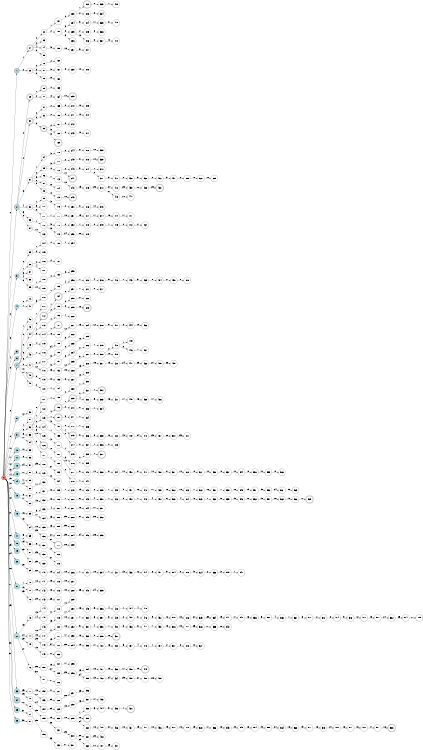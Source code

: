 digraph APTA {
__start0 [label="" shape="none"];

rankdir=LR;
size="8,5";

s0 [style="filled", color="black", fillcolor="#ff817b" shape="circle", label="0"];
s1 [style="rounded,filled", color="black", fillcolor="powderblue" shape="doublecircle", label="1"];
s2 [style="rounded,filled", color="black", fillcolor="powderblue" shape="doublecircle", label="2"];
s3 [style="filled", color="black", fillcolor="powderblue" shape="circle", label="3"];
s4 [style="filled", color="black", fillcolor="powderblue" shape="circle", label="4"];
s5 [style="filled", color="black", fillcolor="powderblue" shape="circle", label="5"];
s6 [style="filled", color="black", fillcolor="powderblue" shape="circle", label="6"];
s7 [style="rounded,filled", color="black", fillcolor="powderblue" shape="doublecircle", label="7"];
s8 [style="filled", color="black", fillcolor="powderblue" shape="circle", label="8"];
s9 [style="rounded,filled", color="black", fillcolor="powderblue" shape="doublecircle", label="9"];
s10 [style="filled", color="black", fillcolor="powderblue" shape="circle", label="10"];
s11 [style="filled", color="black", fillcolor="powderblue" shape="circle", label="11"];
s12 [style="rounded,filled", color="black", fillcolor="powderblue" shape="doublecircle", label="12"];
s13 [style="filled", color="black", fillcolor="powderblue" shape="circle", label="13"];
s14 [style="filled", color="black", fillcolor="powderblue" shape="circle", label="14"];
s15 [style="filled", color="black", fillcolor="powderblue" shape="circle", label="15"];
s16 [style="filled", color="black", fillcolor="powderblue" shape="circle", label="16"];
s17 [style="filled", color="black", fillcolor="powderblue" shape="circle", label="17"];
s18 [style="filled", color="black", fillcolor="powderblue" shape="circle", label="18"];
s19 [style="filled", color="black", fillcolor="powderblue" shape="circle", label="19"];
s20 [style="filled", color="black", fillcolor="powderblue" shape="circle", label="20"];
s21 [style="filled", color="black", fillcolor="powderblue" shape="circle", label="21"];
s22 [style="filled", color="black", fillcolor="powderblue" shape="circle", label="22"];
s23 [style="filled", color="black", fillcolor="powderblue" shape="circle", label="23"];
s24 [style="rounded,filled", color="black", fillcolor="powderblue" shape="doublecircle", label="24"];
s25 [style="filled", color="black", fillcolor="powderblue" shape="circle", label="25"];
s26 [style="filled", color="black", fillcolor="powderblue" shape="circle", label="26"];
s27 [style="rounded,filled", color="black", fillcolor="white" shape="doublecircle", label="27"];
s28 [style="filled", color="black", fillcolor="white" shape="circle", label="28"];
s29 [style="rounded,filled", color="black", fillcolor="white" shape="doublecircle", label="29"];
s30 [style="rounded,filled", color="black", fillcolor="white" shape="doublecircle", label="30"];
s31 [style="filled", color="black", fillcolor="white" shape="circle", label="31"];
s32 [style="filled", color="black", fillcolor="white" shape="circle", label="32"];
s33 [style="filled", color="black", fillcolor="white" shape="circle", label="33"];
s34 [style="filled", color="black", fillcolor="white" shape="circle", label="34"];
s35 [style="filled", color="black", fillcolor="white" shape="circle", label="35"];
s36 [style="filled", color="black", fillcolor="white" shape="circle", label="36"];
s37 [style="filled", color="black", fillcolor="white" shape="circle", label="37"];
s38 [style="filled", color="black", fillcolor="white" shape="circle", label="38"];
s39 [style="filled", color="black", fillcolor="white" shape="circle", label="39"];
s40 [style="filled", color="black", fillcolor="white" shape="circle", label="40"];
s41 [style="filled", color="black", fillcolor="white" shape="circle", label="41"];
s42 [style="filled", color="black", fillcolor="white" shape="circle", label="42"];
s43 [style="filled", color="black", fillcolor="white" shape="circle", label="43"];
s44 [style="filled", color="black", fillcolor="white" shape="circle", label="44"];
s45 [style="filled", color="black", fillcolor="white" shape="circle", label="45"];
s46 [style="filled", color="black", fillcolor="white" shape="circle", label="46"];
s47 [style="filled", color="black", fillcolor="white" shape="circle", label="47"];
s48 [style="rounded,filled", color="black", fillcolor="white" shape="doublecircle", label="48"];
s49 [style="filled", color="black", fillcolor="white" shape="circle", label="49"];
s50 [style="filled", color="black", fillcolor="white" shape="circle", label="50"];
s51 [style="filled", color="black", fillcolor="white" shape="circle", label="51"];
s52 [style="filled", color="black", fillcolor="white" shape="circle", label="52"];
s53 [style="filled", color="black", fillcolor="white" shape="circle", label="53"];
s54 [style="filled", color="black", fillcolor="white" shape="circle", label="54"];
s55 [style="filled", color="black", fillcolor="white" shape="circle", label="55"];
s56 [style="filled", color="black", fillcolor="white" shape="circle", label="56"];
s57 [style="filled", color="black", fillcolor="white" shape="circle", label="57"];
s58 [style="filled", color="black", fillcolor="white" shape="circle", label="58"];
s59 [style="filled", color="black", fillcolor="white" shape="circle", label="59"];
s60 [style="filled", color="black", fillcolor="white" shape="circle", label="60"];
s61 [style="filled", color="black", fillcolor="white" shape="circle", label="61"];
s62 [style="filled", color="black", fillcolor="white" shape="circle", label="62"];
s63 [style="filled", color="black", fillcolor="white" shape="circle", label="63"];
s64 [style="filled", color="black", fillcolor="white" shape="circle", label="64"];
s65 [style="filled", color="black", fillcolor="white" shape="circle", label="65"];
s66 [style="filled", color="black", fillcolor="white" shape="circle", label="66"];
s67 [style="filled", color="black", fillcolor="white" shape="circle", label="67"];
s68 [style="filled", color="black", fillcolor="white" shape="circle", label="68"];
s69 [style="filled", color="black", fillcolor="white" shape="circle", label="69"];
s70 [style="filled", color="black", fillcolor="white" shape="circle", label="70"];
s71 [style="filled", color="black", fillcolor="white" shape="circle", label="71"];
s72 [style="filled", color="black", fillcolor="white" shape="circle", label="72"];
s73 [style="filled", color="black", fillcolor="white" shape="circle", label="73"];
s74 [style="filled", color="black", fillcolor="white" shape="circle", label="74"];
s75 [style="filled", color="black", fillcolor="white" shape="circle", label="75"];
s76 [style="filled", color="black", fillcolor="white" shape="circle", label="76"];
s77 [style="filled", color="black", fillcolor="white" shape="circle", label="77"];
s78 [style="filled", color="black", fillcolor="white" shape="circle", label="78"];
s79 [style="filled", color="black", fillcolor="white" shape="circle", label="79"];
s80 [style="filled", color="black", fillcolor="white" shape="circle", label="80"];
s81 [style="filled", color="black", fillcolor="white" shape="circle", label="81"];
s82 [style="filled", color="black", fillcolor="white" shape="circle", label="82"];
s83 [style="filled", color="black", fillcolor="white" shape="circle", label="83"];
s84 [style="filled", color="black", fillcolor="white" shape="circle", label="84"];
s85 [style="filled", color="black", fillcolor="white" shape="circle", label="85"];
s86 [style="filled", color="black", fillcolor="white" shape="circle", label="86"];
s87 [style="filled", color="black", fillcolor="white" shape="circle", label="87"];
s88 [style="filled", color="black", fillcolor="white" shape="circle", label="88"];
s89 [style="rounded,filled", color="black", fillcolor="white" shape="doublecircle", label="89"];
s90 [style="filled", color="black", fillcolor="white" shape="circle", label="90"];
s91 [style="filled", color="black", fillcolor="white" shape="circle", label="91"];
s92 [style="filled", color="black", fillcolor="white" shape="circle", label="92"];
s93 [style="rounded,filled", color="black", fillcolor="white" shape="doublecircle", label="93"];
s94 [style="filled", color="black", fillcolor="white" shape="circle", label="94"];
s95 [style="filled", color="black", fillcolor="white" shape="circle", label="95"];
s96 [style="filled", color="black", fillcolor="white" shape="circle", label="96"];
s97 [style="filled", color="black", fillcolor="white" shape="circle", label="97"];
s98 [style="filled", color="black", fillcolor="white" shape="circle", label="98"];
s99 [style="filled", color="black", fillcolor="white" shape="circle", label="99"];
s100 [style="filled", color="black", fillcolor="white" shape="circle", label="100"];
s101 [style="filled", color="black", fillcolor="white" shape="circle", label="101"];
s102 [style="filled", color="black", fillcolor="white" shape="circle", label="102"];
s103 [style="filled", color="black", fillcolor="white" shape="circle", label="103"];
s104 [style="filled", color="black", fillcolor="white" shape="circle", label="104"];
s105 [style="filled", color="black", fillcolor="white" shape="circle", label="105"];
s106 [style="filled", color="black", fillcolor="white" shape="circle", label="106"];
s107 [style="filled", color="black", fillcolor="white" shape="circle", label="107"];
s108 [style="filled", color="black", fillcolor="white" shape="circle", label="108"];
s109 [style="filled", color="black", fillcolor="white" shape="circle", label="109"];
s110 [style="filled", color="black", fillcolor="white" shape="circle", label="110"];
s111 [style="filled", color="black", fillcolor="white" shape="circle", label="111"];
s112 [style="rounded,filled", color="black", fillcolor="white" shape="doublecircle", label="112"];
s113 [style="filled", color="black", fillcolor="white" shape="circle", label="113"];
s114 [style="filled", color="black", fillcolor="white" shape="circle", label="114"];
s115 [style="filled", color="black", fillcolor="white" shape="circle", label="115"];
s116 [style="filled", color="black", fillcolor="white" shape="circle", label="116"];
s117 [style="filled", color="black", fillcolor="white" shape="circle", label="117"];
s118 [style="filled", color="black", fillcolor="white" shape="circle", label="118"];
s119 [style="filled", color="black", fillcolor="white" shape="circle", label="119"];
s120 [style="filled", color="black", fillcolor="white" shape="circle", label="120"];
s121 [style="filled", color="black", fillcolor="white" shape="circle", label="121"];
s122 [style="filled", color="black", fillcolor="white" shape="circle", label="122"];
s123 [style="filled", color="black", fillcolor="white" shape="circle", label="123"];
s124 [style="filled", color="black", fillcolor="white" shape="circle", label="124"];
s125 [style="filled", color="black", fillcolor="white" shape="circle", label="125"];
s126 [style="rounded,filled", color="black", fillcolor="white" shape="doublecircle", label="126"];
s127 [style="filled", color="black", fillcolor="white" shape="circle", label="127"];
s128 [style="filled", color="black", fillcolor="white" shape="circle", label="128"];
s129 [style="filled", color="black", fillcolor="white" shape="circle", label="129"];
s130 [style="filled", color="black", fillcolor="white" shape="circle", label="130"];
s131 [style="filled", color="black", fillcolor="white" shape="circle", label="131"];
s132 [style="filled", color="black", fillcolor="white" shape="circle", label="132"];
s133 [style="filled", color="black", fillcolor="white" shape="circle", label="133"];
s134 [style="filled", color="black", fillcolor="white" shape="circle", label="134"];
s135 [style="filled", color="black", fillcolor="white" shape="circle", label="135"];
s136 [style="filled", color="black", fillcolor="white" shape="circle", label="136"];
s137 [style="filled", color="black", fillcolor="white" shape="circle", label="137"];
s138 [style="filled", color="black", fillcolor="white" shape="circle", label="138"];
s139 [style="filled", color="black", fillcolor="white" shape="circle", label="139"];
s140 [style="filled", color="black", fillcolor="white" shape="circle", label="140"];
s141 [style="filled", color="black", fillcolor="white" shape="circle", label="141"];
s142 [style="filled", color="black", fillcolor="white" shape="circle", label="142"];
s143 [style="filled", color="black", fillcolor="white" shape="circle", label="143"];
s144 [style="filled", color="black", fillcolor="white" shape="circle", label="144"];
s145 [style="filled", color="black", fillcolor="white" shape="circle", label="145"];
s146 [style="filled", color="black", fillcolor="white" shape="circle", label="146"];
s147 [style="filled", color="black", fillcolor="white" shape="circle", label="147"];
s148 [style="filled", color="black", fillcolor="white" shape="circle", label="148"];
s149 [style="filled", color="black", fillcolor="white" shape="circle", label="149"];
s150 [style="filled", color="black", fillcolor="white" shape="circle", label="150"];
s151 [style="filled", color="black", fillcolor="white" shape="circle", label="151"];
s152 [style="filled", color="black", fillcolor="white" shape="circle", label="152"];
s153 [style="filled", color="black", fillcolor="white" shape="circle", label="153"];
s154 [style="filled", color="black", fillcolor="white" shape="circle", label="154"];
s155 [style="filled", color="black", fillcolor="white" shape="circle", label="155"];
s156 [style="filled", color="black", fillcolor="white" shape="circle", label="156"];
s157 [style="filled", color="black", fillcolor="white" shape="circle", label="157"];
s158 [style="filled", color="black", fillcolor="white" shape="circle", label="158"];
s159 [style="filled", color="black", fillcolor="white" shape="circle", label="159"];
s160 [style="filled", color="black", fillcolor="white" shape="circle", label="160"];
s161 [style="filled", color="black", fillcolor="white" shape="circle", label="161"];
s162 [style="filled", color="black", fillcolor="white" shape="circle", label="162"];
s163 [style="filled", color="black", fillcolor="white" shape="circle", label="163"];
s164 [style="filled", color="black", fillcolor="white" shape="circle", label="164"];
s165 [style="filled", color="black", fillcolor="white" shape="circle", label="165"];
s166 [style="filled", color="black", fillcolor="white" shape="circle", label="166"];
s167 [style="filled", color="black", fillcolor="white" shape="circle", label="167"];
s168 [style="filled", color="black", fillcolor="white" shape="circle", label="168"];
s169 [style="rounded,filled", color="black", fillcolor="white" shape="doublecircle", label="169"];
s170 [style="filled", color="black", fillcolor="white" shape="circle", label="170"];
s171 [style="filled", color="black", fillcolor="white" shape="circle", label="171"];
s172 [style="filled", color="black", fillcolor="white" shape="circle", label="172"];
s173 [style="filled", color="black", fillcolor="white" shape="circle", label="173"];
s174 [style="filled", color="black", fillcolor="white" shape="circle", label="174"];
s175 [style="filled", color="black", fillcolor="white" shape="circle", label="175"];
s176 [style="filled", color="black", fillcolor="white" shape="circle", label="176"];
s177 [style="filled", color="black", fillcolor="white" shape="circle", label="177"];
s178 [style="filled", color="black", fillcolor="white" shape="circle", label="178"];
s179 [style="filled", color="black", fillcolor="white" shape="circle", label="179"];
s180 [style="filled", color="black", fillcolor="white" shape="circle", label="180"];
s181 [style="filled", color="black", fillcolor="white" shape="circle", label="181"];
s182 [style="filled", color="black", fillcolor="white" shape="circle", label="182"];
s183 [style="filled", color="black", fillcolor="white" shape="circle", label="183"];
s184 [style="rounded,filled", color="black", fillcolor="white" shape="doublecircle", label="184"];
s185 [style="filled", color="black", fillcolor="white" shape="circle", label="185"];
s186 [style="filled", color="black", fillcolor="white" shape="circle", label="186"];
s187 [style="rounded,filled", color="black", fillcolor="white" shape="doublecircle", label="187"];
s188 [style="filled", color="black", fillcolor="white" shape="circle", label="188"];
s189 [style="filled", color="black", fillcolor="white" shape="circle", label="189"];
s190 [style="filled", color="black", fillcolor="white" shape="circle", label="190"];
s191 [style="filled", color="black", fillcolor="white" shape="circle", label="191"];
s192 [style="filled", color="black", fillcolor="white" shape="circle", label="192"];
s193 [style="filled", color="black", fillcolor="white" shape="circle", label="193"];
s194 [style="filled", color="black", fillcolor="white" shape="circle", label="194"];
s195 [style="filled", color="black", fillcolor="white" shape="circle", label="195"];
s196 [style="rounded,filled", color="black", fillcolor="white" shape="doublecircle", label="196"];
s197 [style="rounded,filled", color="black", fillcolor="white" shape="doublecircle", label="197"];
s198 [style="filled", color="black", fillcolor="white" shape="circle", label="198"];
s199 [style="filled", color="black", fillcolor="white" shape="circle", label="199"];
s200 [style="filled", color="black", fillcolor="white" shape="circle", label="200"];
s201 [style="filled", color="black", fillcolor="white" shape="circle", label="201"];
s202 [style="filled", color="black", fillcolor="white" shape="circle", label="202"];
s203 [style="filled", color="black", fillcolor="white" shape="circle", label="203"];
s204 [style="filled", color="black", fillcolor="white" shape="circle", label="204"];
s205 [style="filled", color="black", fillcolor="white" shape="circle", label="205"];
s206 [style="filled", color="black", fillcolor="white" shape="circle", label="206"];
s207 [style="filled", color="black", fillcolor="white" shape="circle", label="207"];
s208 [style="filled", color="black", fillcolor="white" shape="circle", label="208"];
s209 [style="filled", color="black", fillcolor="white" shape="circle", label="209"];
s210 [style="filled", color="black", fillcolor="white" shape="circle", label="210"];
s211 [style="rounded,filled", color="black", fillcolor="white" shape="doublecircle", label="211"];
s212 [style="filled", color="black", fillcolor="white" shape="circle", label="212"];
s213 [style="filled", color="black", fillcolor="white" shape="circle", label="213"];
s214 [style="filled", color="black", fillcolor="white" shape="circle", label="214"];
s215 [style="filled", color="black", fillcolor="white" shape="circle", label="215"];
s216 [style="filled", color="black", fillcolor="white" shape="circle", label="216"];
s217 [style="filled", color="black", fillcolor="white" shape="circle", label="217"];
s218 [style="filled", color="black", fillcolor="white" shape="circle", label="218"];
s219 [style="filled", color="black", fillcolor="white" shape="circle", label="219"];
s220 [style="filled", color="black", fillcolor="white" shape="circle", label="220"];
s221 [style="filled", color="black", fillcolor="white" shape="circle", label="221"];
s222 [style="filled", color="black", fillcolor="white" shape="circle", label="222"];
s223 [style="rounded,filled", color="black", fillcolor="white" shape="doublecircle", label="223"];
s224 [style="filled", color="black", fillcolor="white" shape="circle", label="224"];
s225 [style="filled", color="black", fillcolor="white" shape="circle", label="225"];
s226 [style="filled", color="black", fillcolor="white" shape="circle", label="226"];
s227 [style="filled", color="black", fillcolor="white" shape="circle", label="227"];
s228 [style="filled", color="black", fillcolor="white" shape="circle", label="228"];
s229 [style="filled", color="black", fillcolor="white" shape="circle", label="229"];
s230 [style="filled", color="black", fillcolor="white" shape="circle", label="230"];
s231 [style="filled", color="black", fillcolor="white" shape="circle", label="231"];
s232 [style="filled", color="black", fillcolor="white" shape="circle", label="232"];
s233 [style="filled", color="black", fillcolor="white" shape="circle", label="233"];
s234 [style="filled", color="black", fillcolor="white" shape="circle", label="234"];
s235 [style="filled", color="black", fillcolor="white" shape="circle", label="235"];
s236 [style="filled", color="black", fillcolor="white" shape="circle", label="236"];
s237 [style="filled", color="black", fillcolor="white" shape="circle", label="237"];
s238 [style="filled", color="black", fillcolor="white" shape="circle", label="238"];
s239 [style="rounded,filled", color="black", fillcolor="white" shape="doublecircle", label="239"];
s240 [style="filled", color="black", fillcolor="white" shape="circle", label="240"];
s241 [style="filled", color="black", fillcolor="white" shape="circle", label="241"];
s242 [style="filled", color="black", fillcolor="white" shape="circle", label="242"];
s243 [style="filled", color="black", fillcolor="white" shape="circle", label="243"];
s244 [style="filled", color="black", fillcolor="white" shape="circle", label="244"];
s245 [style="filled", color="black", fillcolor="white" shape="circle", label="245"];
s246 [style="filled", color="black", fillcolor="white" shape="circle", label="246"];
s247 [style="rounded,filled", color="black", fillcolor="white" shape="doublecircle", label="247"];
s248 [style="filled", color="black", fillcolor="white" shape="circle", label="248"];
s249 [style="rounded,filled", color="black", fillcolor="white" shape="doublecircle", label="249"];
s250 [style="filled", color="black", fillcolor="white" shape="circle", label="250"];
s251 [style="filled", color="black", fillcolor="white" shape="circle", label="251"];
s252 [style="filled", color="black", fillcolor="white" shape="circle", label="252"];
s253 [style="filled", color="black", fillcolor="white" shape="circle", label="253"];
s254 [style="filled", color="black", fillcolor="white" shape="circle", label="254"];
s255 [style="filled", color="black", fillcolor="white" shape="circle", label="255"];
s256 [style="filled", color="black", fillcolor="white" shape="circle", label="256"];
s257 [style="filled", color="black", fillcolor="white" shape="circle", label="257"];
s258 [style="filled", color="black", fillcolor="white" shape="circle", label="258"];
s259 [style="filled", color="black", fillcolor="white" shape="circle", label="259"];
s260 [style="filled", color="black", fillcolor="white" shape="circle", label="260"];
s261 [style="filled", color="black", fillcolor="white" shape="circle", label="261"];
s262 [style="filled", color="black", fillcolor="white" shape="circle", label="262"];
s263 [style="filled", color="black", fillcolor="white" shape="circle", label="263"];
s264 [style="filled", color="black", fillcolor="white" shape="circle", label="264"];
s265 [style="filled", color="black", fillcolor="white" shape="circle", label="265"];
s266 [style="filled", color="black", fillcolor="white" shape="circle", label="266"];
s267 [style="filled", color="black", fillcolor="white" shape="circle", label="267"];
s268 [style="filled", color="black", fillcolor="white" shape="circle", label="268"];
s269 [style="rounded,filled", color="black", fillcolor="white" shape="doublecircle", label="269"];
s270 [style="filled", color="black", fillcolor="white" shape="circle", label="270"];
s271 [style="filled", color="black", fillcolor="white" shape="circle", label="271"];
s272 [style="filled", color="black", fillcolor="white" shape="circle", label="272"];
s273 [style="rounded,filled", color="black", fillcolor="white" shape="doublecircle", label="273"];
s274 [style="filled", color="black", fillcolor="white" shape="circle", label="274"];
s275 [style="filled", color="black", fillcolor="white" shape="circle", label="275"];
s276 [style="filled", color="black", fillcolor="white" shape="circle", label="276"];
s277 [style="filled", color="black", fillcolor="white" shape="circle", label="277"];
s278 [style="filled", color="black", fillcolor="white" shape="circle", label="278"];
s279 [style="filled", color="black", fillcolor="white" shape="circle", label="279"];
s280 [style="filled", color="black", fillcolor="white" shape="circle", label="280"];
s281 [style="filled", color="black", fillcolor="white" shape="circle", label="281"];
s282 [style="filled", color="black", fillcolor="white" shape="circle", label="282"];
s283 [style="filled", color="black", fillcolor="white" shape="circle", label="283"];
s284 [style="filled", color="black", fillcolor="white" shape="circle", label="284"];
s285 [style="filled", color="black", fillcolor="white" shape="circle", label="285"];
s286 [style="filled", color="black", fillcolor="white" shape="circle", label="286"];
s287 [style="filled", color="black", fillcolor="white" shape="circle", label="287"];
s288 [style="filled", color="black", fillcolor="white" shape="circle", label="288"];
s289 [style="filled", color="black", fillcolor="white" shape="circle", label="289"];
s290 [style="filled", color="black", fillcolor="white" shape="circle", label="290"];
s291 [style="filled", color="black", fillcolor="white" shape="circle", label="291"];
s292 [style="filled", color="black", fillcolor="white" shape="circle", label="292"];
s293 [style="filled", color="black", fillcolor="white" shape="circle", label="293"];
s294 [style="filled", color="black", fillcolor="white" shape="circle", label="294"];
s295 [style="filled", color="black", fillcolor="white" shape="circle", label="295"];
s296 [style="filled", color="black", fillcolor="white" shape="circle", label="296"];
s297 [style="filled", color="black", fillcolor="white" shape="circle", label="297"];
s298 [style="filled", color="black", fillcolor="white" shape="circle", label="298"];
s299 [style="filled", color="black", fillcolor="white" shape="circle", label="299"];
s300 [style="filled", color="black", fillcolor="white" shape="circle", label="300"];
s301 [style="filled", color="black", fillcolor="white" shape="circle", label="301"];
s302 [style="rounded,filled", color="black", fillcolor="white" shape="doublecircle", label="302"];
s303 [style="filled", color="black", fillcolor="white" shape="circle", label="303"];
s304 [style="filled", color="black", fillcolor="white" shape="circle", label="304"];
s305 [style="filled", color="black", fillcolor="white" shape="circle", label="305"];
s306 [style="filled", color="black", fillcolor="white" shape="circle", label="306"];
s307 [style="filled", color="black", fillcolor="white" shape="circle", label="307"];
s308 [style="filled", color="black", fillcolor="white" shape="circle", label="308"];
s309 [style="filled", color="black", fillcolor="white" shape="circle", label="309"];
s310 [style="filled", color="black", fillcolor="white" shape="circle", label="310"];
s311 [style="filled", color="black", fillcolor="white" shape="circle", label="311"];
s312 [style="filled", color="black", fillcolor="white" shape="circle", label="312"];
s313 [style="filled", color="black", fillcolor="white" shape="circle", label="313"];
s314 [style="filled", color="black", fillcolor="white" shape="circle", label="314"];
s315 [style="filled", color="black", fillcolor="white" shape="circle", label="315"];
s316 [style="filled", color="black", fillcolor="white" shape="circle", label="316"];
s317 [style="filled", color="black", fillcolor="white" shape="circle", label="317"];
s318 [style="filled", color="black", fillcolor="white" shape="circle", label="318"];
s319 [style="filled", color="black", fillcolor="white" shape="circle", label="319"];
s320 [style="filled", color="black", fillcolor="white" shape="circle", label="320"];
s321 [style="filled", color="black", fillcolor="white" shape="circle", label="321"];
s322 [style="filled", color="black", fillcolor="white" shape="circle", label="322"];
s323 [style="rounded,filled", color="black", fillcolor="white" shape="doublecircle", label="323"];
s324 [style="filled", color="black", fillcolor="white" shape="circle", label="324"];
s325 [style="filled", color="black", fillcolor="white" shape="circle", label="325"];
s326 [style="filled", color="black", fillcolor="white" shape="circle", label="326"];
s327 [style="filled", color="black", fillcolor="white" shape="circle", label="327"];
s328 [style="filled", color="black", fillcolor="white" shape="circle", label="328"];
s329 [style="filled", color="black", fillcolor="white" shape="circle", label="329"];
s330 [style="filled", color="black", fillcolor="white" shape="circle", label="330"];
s331 [style="filled", color="black", fillcolor="white" shape="circle", label="331"];
s332 [style="filled", color="black", fillcolor="white" shape="circle", label="332"];
s333 [style="filled", color="black", fillcolor="white" shape="circle", label="333"];
s334 [style="filled", color="black", fillcolor="white" shape="circle", label="334"];
s335 [style="filled", color="black", fillcolor="white" shape="circle", label="335"];
s336 [style="filled", color="black", fillcolor="white" shape="circle", label="336"];
s337 [style="filled", color="black", fillcolor="white" shape="circle", label="337"];
s338 [style="filled", color="black", fillcolor="white" shape="circle", label="338"];
s339 [style="filled", color="black", fillcolor="white" shape="circle", label="339"];
s340 [style="filled", color="black", fillcolor="white" shape="circle", label="340"];
s341 [style="filled", color="black", fillcolor="white" shape="circle", label="341"];
s342 [style="filled", color="black", fillcolor="white" shape="circle", label="342"];
s343 [style="filled", color="black", fillcolor="white" shape="circle", label="343"];
s344 [style="filled", color="black", fillcolor="white" shape="circle", label="344"];
s345 [style="filled", color="black", fillcolor="white" shape="circle", label="345"];
s346 [style="filled", color="black", fillcolor="white" shape="circle", label="346"];
s347 [style="filled", color="black", fillcolor="white" shape="circle", label="347"];
s348 [style="filled", color="black", fillcolor="white" shape="circle", label="348"];
s349 [style="filled", color="black", fillcolor="white" shape="circle", label="349"];
s350 [style="filled", color="black", fillcolor="white" shape="circle", label="350"];
s351 [style="filled", color="black", fillcolor="white" shape="circle", label="351"];
s352 [style="filled", color="black", fillcolor="white" shape="circle", label="352"];
s353 [style="filled", color="black", fillcolor="white" shape="circle", label="353"];
s354 [style="filled", color="black", fillcolor="white" shape="circle", label="354"];
s355 [style="filled", color="black", fillcolor="white" shape="circle", label="355"];
s356 [style="filled", color="black", fillcolor="white" shape="circle", label="356"];
s357 [style="filled", color="black", fillcolor="white" shape="circle", label="357"];
s358 [style="filled", color="black", fillcolor="white" shape="circle", label="358"];
s359 [style="rounded,filled", color="black", fillcolor="white" shape="doublecircle", label="359"];
s360 [style="filled", color="black", fillcolor="white" shape="circle", label="360"];
s361 [style="filled", color="black", fillcolor="white" shape="circle", label="361"];
s362 [style="filled", color="black", fillcolor="white" shape="circle", label="362"];
s363 [style="filled", color="black", fillcolor="white" shape="circle", label="363"];
s364 [style="filled", color="black", fillcolor="white" shape="circle", label="364"];
s365 [style="filled", color="black", fillcolor="white" shape="circle", label="365"];
s366 [style="filled", color="black", fillcolor="white" shape="circle", label="366"];
s367 [style="filled", color="black", fillcolor="white" shape="circle", label="367"];
s368 [style="filled", color="black", fillcolor="white" shape="circle", label="368"];
s369 [style="rounded,filled", color="black", fillcolor="white" shape="doublecircle", label="369"];
s370 [style="filled", color="black", fillcolor="white" shape="circle", label="370"];
s371 [style="filled", color="black", fillcolor="white" shape="circle", label="371"];
s372 [style="filled", color="black", fillcolor="white" shape="circle", label="372"];
s373 [style="filled", color="black", fillcolor="white" shape="circle", label="373"];
s374 [style="filled", color="black", fillcolor="white" shape="circle", label="374"];
s375 [style="filled", color="black", fillcolor="white" shape="circle", label="375"];
s376 [style="filled", color="black", fillcolor="white" shape="circle", label="376"];
s377 [style="filled", color="black", fillcolor="white" shape="circle", label="377"];
s378 [style="filled", color="black", fillcolor="white" shape="circle", label="378"];
s379 [style="filled", color="black", fillcolor="white" shape="circle", label="379"];
s380 [style="filled", color="black", fillcolor="white" shape="circle", label="380"];
s381 [style="filled", color="black", fillcolor="white" shape="circle", label="381"];
s382 [style="rounded,filled", color="black", fillcolor="white" shape="doublecircle", label="382"];
s383 [style="filled", color="black", fillcolor="white" shape="circle", label="383"];
s384 [style="filled", color="black", fillcolor="white" shape="circle", label="384"];
s385 [style="filled", color="black", fillcolor="white" shape="circle", label="385"];
s386 [style="filled", color="black", fillcolor="white" shape="circle", label="386"];
s387 [style="rounded,filled", color="black", fillcolor="white" shape="doublecircle", label="387"];
s388 [style="filled", color="black", fillcolor="white" shape="circle", label="388"];
s389 [style="filled", color="black", fillcolor="white" shape="circle", label="389"];
s390 [style="filled", color="black", fillcolor="white" shape="circle", label="390"];
s391 [style="filled", color="black", fillcolor="white" shape="circle", label="391"];
s392 [style="filled", color="black", fillcolor="white" shape="circle", label="392"];
s393 [style="filled", color="black", fillcolor="white" shape="circle", label="393"];
s394 [style="filled", color="black", fillcolor="white" shape="circle", label="394"];
s395 [style="filled", color="black", fillcolor="white" shape="circle", label="395"];
s396 [style="filled", color="black", fillcolor="white" shape="circle", label="396"];
s397 [style="filled", color="black", fillcolor="white" shape="circle", label="397"];
s398 [style="filled", color="black", fillcolor="white" shape="circle", label="398"];
s399 [style="filled", color="black", fillcolor="white" shape="circle", label="399"];
s400 [style="filled", color="black", fillcolor="white" shape="circle", label="400"];
s401 [style="filled", color="black", fillcolor="white" shape="circle", label="401"];
s402 [style="filled", color="black", fillcolor="white" shape="circle", label="402"];
s403 [style="filled", color="black", fillcolor="white" shape="circle", label="403"];
s404 [style="filled", color="black", fillcolor="white" shape="circle", label="404"];
s405 [style="filled", color="black", fillcolor="white" shape="circle", label="405"];
s406 [style="filled", color="black", fillcolor="white" shape="circle", label="406"];
s407 [style="filled", color="black", fillcolor="white" shape="circle", label="407"];
s408 [style="filled", color="black", fillcolor="white" shape="circle", label="408"];
s409 [style="filled", color="black", fillcolor="white" shape="circle", label="409"];
s410 [style="filled", color="black", fillcolor="white" shape="circle", label="410"];
s411 [style="filled", color="black", fillcolor="white" shape="circle", label="411"];
s412 [style="filled", color="black", fillcolor="white" shape="circle", label="412"];
s413 [style="filled", color="black", fillcolor="white" shape="circle", label="413"];
s414 [style="filled", color="black", fillcolor="white" shape="circle", label="414"];
s415 [style="filled", color="black", fillcolor="white" shape="circle", label="415"];
s416 [style="filled", color="black", fillcolor="white" shape="circle", label="416"];
s417 [style="filled", color="black", fillcolor="white" shape="circle", label="417"];
s418 [style="filled", color="black", fillcolor="white" shape="circle", label="418"];
s419 [style="filled", color="black", fillcolor="white" shape="circle", label="419"];
s420 [style="filled", color="black", fillcolor="white" shape="circle", label="420"];
s421 [style="filled", color="black", fillcolor="white" shape="circle", label="421"];
s422 [style="filled", color="black", fillcolor="white" shape="circle", label="422"];
s423 [style="filled", color="black", fillcolor="white" shape="circle", label="423"];
s424 [style="filled", color="black", fillcolor="white" shape="circle", label="424"];
s425 [style="filled", color="black", fillcolor="white" shape="circle", label="425"];
s426 [style="filled", color="black", fillcolor="white" shape="circle", label="426"];
s427 [style="filled", color="black", fillcolor="white" shape="circle", label="427"];
s428 [style="filled", color="black", fillcolor="white" shape="circle", label="428"];
s429 [style="filled", color="black", fillcolor="white" shape="circle", label="429"];
s430 [style="filled", color="black", fillcolor="white" shape="circle", label="430"];
s431 [style="rounded,filled", color="black", fillcolor="white" shape="doublecircle", label="431"];
s432 [style="filled", color="black", fillcolor="white" shape="circle", label="432"];
s433 [style="filled", color="black", fillcolor="white" shape="circle", label="433"];
s434 [style="filled", color="black", fillcolor="white" shape="circle", label="434"];
s435 [style="filled", color="black", fillcolor="white" shape="circle", label="435"];
s436 [style="filled", color="black", fillcolor="white" shape="circle", label="436"];
s437 [style="filled", color="black", fillcolor="white" shape="circle", label="437"];
s438 [style="filled", color="black", fillcolor="white" shape="circle", label="438"];
s439 [style="filled", color="black", fillcolor="white" shape="circle", label="439"];
s440 [style="filled", color="black", fillcolor="white" shape="circle", label="440"];
s441 [style="filled", color="black", fillcolor="white" shape="circle", label="441"];
s442 [style="filled", color="black", fillcolor="white" shape="circle", label="442"];
s443 [style="filled", color="black", fillcolor="white" shape="circle", label="443"];
s444 [style="filled", color="black", fillcolor="white" shape="circle", label="444"];
s445 [style="filled", color="black", fillcolor="white" shape="circle", label="445"];
s446 [style="filled", color="black", fillcolor="white" shape="circle", label="446"];
s447 [style="filled", color="black", fillcolor="white" shape="circle", label="447"];
s448 [style="filled", color="black", fillcolor="white" shape="circle", label="448"];
s449 [style="filled", color="black", fillcolor="white" shape="circle", label="449"];
s450 [style="filled", color="black", fillcolor="white" shape="circle", label="450"];
s451 [style="filled", color="black", fillcolor="white" shape="circle", label="451"];
s452 [style="filled", color="black", fillcolor="white" shape="circle", label="452"];
s453 [style="filled", color="black", fillcolor="white" shape="circle", label="453"];
s454 [style="filled", color="black", fillcolor="white" shape="circle", label="454"];
s455 [style="filled", color="black", fillcolor="white" shape="circle", label="455"];
s456 [style="filled", color="black", fillcolor="white" shape="circle", label="456"];
s457 [style="filled", color="black", fillcolor="white" shape="circle", label="457"];
s458 [style="filled", color="black", fillcolor="white" shape="circle", label="458"];
s459 [style="filled", color="black", fillcolor="white" shape="circle", label="459"];
s460 [style="rounded,filled", color="black", fillcolor="white" shape="doublecircle", label="460"];
s461 [style="filled", color="black", fillcolor="white" shape="circle", label="461"];
s462 [style="filled", color="black", fillcolor="white" shape="circle", label="462"];
s463 [style="filled", color="black", fillcolor="white" shape="circle", label="463"];
s464 [style="filled", color="black", fillcolor="white" shape="circle", label="464"];
s465 [style="filled", color="black", fillcolor="white" shape="circle", label="465"];
s466 [style="filled", color="black", fillcolor="white" shape="circle", label="466"];
s467 [style="filled", color="black", fillcolor="white" shape="circle", label="467"];
s468 [style="filled", color="black", fillcolor="white" shape="circle", label="468"];
s469 [style="filled", color="black", fillcolor="white" shape="circle", label="469"];
s470 [style="filled", color="black", fillcolor="white" shape="circle", label="470"];
s471 [style="filled", color="black", fillcolor="white" shape="circle", label="471"];
s472 [style="filled", color="black", fillcolor="white" shape="circle", label="472"];
s473 [style="filled", color="black", fillcolor="white" shape="circle", label="473"];
s474 [style="filled", color="black", fillcolor="white" shape="circle", label="474"];
s475 [style="filled", color="black", fillcolor="white" shape="circle", label="475"];
s476 [style="filled", color="black", fillcolor="white" shape="circle", label="476"];
s477 [style="filled", color="black", fillcolor="white" shape="circle", label="477"];
s478 [style="filled", color="black", fillcolor="white" shape="circle", label="478"];
s479 [style="rounded,filled", color="black", fillcolor="white" shape="doublecircle", label="479"];
s480 [style="filled", color="black", fillcolor="white" shape="circle", label="480"];
s481 [style="filled", color="black", fillcolor="white" shape="circle", label="481"];
s482 [style="filled", color="black", fillcolor="white" shape="circle", label="482"];
s483 [style="rounded,filled", color="black", fillcolor="white" shape="doublecircle", label="483"];
s484 [style="filled", color="black", fillcolor="white" shape="circle", label="484"];
s485 [style="filled", color="black", fillcolor="white" shape="circle", label="485"];
s486 [style="filled", color="black", fillcolor="white" shape="circle", label="486"];
s487 [style="filled", color="black", fillcolor="white" shape="circle", label="487"];
s488 [style="filled", color="black", fillcolor="white" shape="circle", label="488"];
s489 [style="filled", color="black", fillcolor="white" shape="circle", label="489"];
s490 [style="filled", color="black", fillcolor="white" shape="circle", label="490"];
s491 [style="filled", color="black", fillcolor="white" shape="circle", label="491"];
s492 [style="filled", color="black", fillcolor="white" shape="circle", label="492"];
s493 [style="filled", color="black", fillcolor="white" shape="circle", label="493"];
s494 [style="filled", color="black", fillcolor="white" shape="circle", label="494"];
s495 [style="filled", color="black", fillcolor="white" shape="circle", label="495"];
s496 [style="filled", color="black", fillcolor="white" shape="circle", label="496"];
s497 [style="filled", color="black", fillcolor="white" shape="circle", label="497"];
s498 [style="filled", color="black", fillcolor="white" shape="circle", label="498"];
s499 [style="filled", color="black", fillcolor="white" shape="circle", label="499"];
s500 [style="filled", color="black", fillcolor="white" shape="circle", label="500"];
s501 [style="filled", color="black", fillcolor="white" shape="circle", label="501"];
s502 [style="filled", color="black", fillcolor="white" shape="circle", label="502"];
s503 [style="filled", color="black", fillcolor="white" shape="circle", label="503"];
s504 [style="filled", color="black", fillcolor="white" shape="circle", label="504"];
s505 [style="filled", color="black", fillcolor="white" shape="circle", label="505"];
s506 [style="filled", color="black", fillcolor="white" shape="circle", label="506"];
s507 [style="filled", color="black", fillcolor="white" shape="circle", label="507"];
s508 [style="filled", color="black", fillcolor="white" shape="circle", label="508"];
s509 [style="filled", color="black", fillcolor="white" shape="circle", label="509"];
s510 [style="filled", color="black", fillcolor="white" shape="circle", label="510"];
s511 [style="filled", color="black", fillcolor="white" shape="circle", label="511"];
s512 [style="filled", color="black", fillcolor="white" shape="circle", label="512"];
s513 [style="filled", color="black", fillcolor="white" shape="circle", label="513"];
s514 [style="filled", color="black", fillcolor="white" shape="circle", label="514"];
s515 [style="filled", color="black", fillcolor="white" shape="circle", label="515"];
s516 [style="filled", color="black", fillcolor="white" shape="circle", label="516"];
s517 [style="filled", color="black", fillcolor="white" shape="circle", label="517"];
s518 [style="filled", color="black", fillcolor="white" shape="circle", label="518"];
s519 [style="filled", color="black", fillcolor="white" shape="circle", label="519"];
s520 [style="filled", color="black", fillcolor="white" shape="circle", label="520"];
s521 [style="filled", color="black", fillcolor="white" shape="circle", label="521"];
s522 [style="filled", color="black", fillcolor="white" shape="circle", label="522"];
s523 [style="filled", color="black", fillcolor="white" shape="circle", label="523"];
s524 [style="filled", color="black", fillcolor="white" shape="circle", label="524"];
s525 [style="filled", color="black", fillcolor="white" shape="circle", label="525"];
s526 [style="filled", color="black", fillcolor="white" shape="circle", label="526"];
s527 [style="filled", color="black", fillcolor="white" shape="circle", label="527"];
s528 [style="filled", color="black", fillcolor="white" shape="circle", label="528"];
s529 [style="filled", color="black", fillcolor="white" shape="circle", label="529"];
s530 [style="filled", color="black", fillcolor="white" shape="circle", label="530"];
s531 [style="filled", color="black", fillcolor="white" shape="circle", label="531"];
s532 [style="filled", color="black", fillcolor="white" shape="circle", label="532"];
s533 [style="filled", color="black", fillcolor="white" shape="circle", label="533"];
s534 [style="filled", color="black", fillcolor="white" shape="circle", label="534"];
s535 [style="filled", color="black", fillcolor="white" shape="circle", label="535"];
s536 [style="filled", color="black", fillcolor="white" shape="circle", label="536"];
s537 [style="filled", color="black", fillcolor="white" shape="circle", label="537"];
s538 [style="filled", color="black", fillcolor="white" shape="circle", label="538"];
s539 [style="filled", color="black", fillcolor="white" shape="circle", label="539"];
s540 [style="filled", color="black", fillcolor="white" shape="circle", label="540"];
s541 [style="filled", color="black", fillcolor="white" shape="circle", label="541"];
s542 [style="filled", color="black", fillcolor="white" shape="circle", label="542"];
s543 [style="filled", color="black", fillcolor="white" shape="circle", label="543"];
s544 [style="filled", color="black", fillcolor="white" shape="circle", label="544"];
s545 [style="filled", color="black", fillcolor="white" shape="circle", label="545"];
s546 [style="filled", color="black", fillcolor="white" shape="circle", label="546"];
s547 [style="filled", color="black", fillcolor="white" shape="circle", label="547"];
s548 [style="filled", color="black", fillcolor="white" shape="circle", label="548"];
s549 [style="filled", color="black", fillcolor="white" shape="circle", label="549"];
s550 [style="filled", color="black", fillcolor="white" shape="circle", label="550"];
s551 [style="filled", color="black", fillcolor="white" shape="circle", label="551"];
s552 [style="filled", color="black", fillcolor="white" shape="circle", label="552"];
s553 [style="filled", color="black", fillcolor="white" shape="circle", label="553"];
s554 [style="filled", color="black", fillcolor="white" shape="circle", label="554"];
s555 [style="filled", color="black", fillcolor="white" shape="circle", label="555"];
s556 [style="filled", color="black", fillcolor="white" shape="circle", label="556"];
s557 [style="filled", color="black", fillcolor="white" shape="circle", label="557"];
s558 [style="filled", color="black", fillcolor="white" shape="circle", label="558"];
s559 [style="filled", color="black", fillcolor="white" shape="circle", label="559"];
s560 [style="filled", color="black", fillcolor="white" shape="circle", label="560"];
s561 [style="filled", color="black", fillcolor="white" shape="circle", label="561"];
s562 [style="filled", color="black", fillcolor="white" shape="circle", label="562"];
s563 [style="filled", color="black", fillcolor="white" shape="circle", label="563"];
s564 [style="filled", color="black", fillcolor="white" shape="circle", label="564"];
s565 [style="filled", color="black", fillcolor="white" shape="circle", label="565"];
s566 [style="filled", color="black", fillcolor="white" shape="circle", label="566"];
s567 [style="filled", color="black", fillcolor="white" shape="circle", label="567"];
s568 [style="filled", color="black", fillcolor="white" shape="circle", label="568"];
s569 [style="rounded,filled", color="black", fillcolor="white" shape="doublecircle", label="569"];
s570 [style="filled", color="black", fillcolor="white" shape="circle", label="570"];
s571 [style="filled", color="black", fillcolor="white" shape="circle", label="571"];
s572 [style="filled", color="black", fillcolor="white" shape="circle", label="572"];
s573 [style="filled", color="black", fillcolor="white" shape="circle", label="573"];
s574 [style="filled", color="black", fillcolor="white" shape="circle", label="574"];
s575 [style="filled", color="black", fillcolor="white" shape="circle", label="575"];
s576 [style="filled", color="black", fillcolor="white" shape="circle", label="576"];
s577 [style="filled", color="black", fillcolor="white" shape="circle", label="577"];
s578 [style="filled", color="black", fillcolor="white" shape="circle", label="578"];
s579 [style="filled", color="black", fillcolor="white" shape="circle", label="579"];
s580 [style="filled", color="black", fillcolor="white" shape="circle", label="580"];
s581 [style="filled", color="black", fillcolor="white" shape="circle", label="581"];
s582 [style="filled", color="black", fillcolor="white" shape="circle", label="582"];
s583 [style="rounded,filled", color="black", fillcolor="white" shape="doublecircle", label="583"];
s584 [style="filled", color="black", fillcolor="white" shape="circle", label="584"];
s585 [style="filled", color="black", fillcolor="white" shape="circle", label="585"];
s0 -> s1 [label="0"];
s0 -> s2 [label="1"];
s0 -> s3 [label="2"];
s0 -> s4 [label="3"];
s0 -> s5 [label="4"];
s0 -> s6 [label="6"];
s0 -> s7 [label="8"];
s0 -> s8 [label="9"];
s0 -> s9 [label="10"];
s0 -> s10 [label="11"];
s0 -> s11 [label="12"];
s0 -> s12 [label="13"];
s0 -> s13 [label="14"];
s0 -> s14 [label="15"];
s0 -> s15 [label="16"];
s0 -> s16 [label="17"];
s0 -> s17 [label="18"];
s0 -> s18 [label="21"];
s0 -> s19 [label="22"];
s0 -> s20 [label="23"];
s0 -> s21 [label="24"];
s0 -> s22 [label="26"];
s0 -> s23 [label="27"];
s0 -> s24 [label="29"];
s0 -> s25 [label="30"];
s0 -> s26 [label="31"];
s1 -> s27 [label="1"];
s1 -> s28 [label="2"];
s2 -> s29 [label="0"];
s2 -> s30 [label="2"];
s2 -> s31 [label="3"];
s2 -> s32 [label="4"];
s2 -> s33 [label="6"];
s2 -> s34 [label="8"];
s3 -> s35 [label="0"];
s3 -> s36 [label="1"];
s3 -> s37 [label="3"];
s3 -> s38 [label="4"];
s3 -> s39 [label="8"];
s4 -> s40 [label="0"];
s4 -> s41 [label="1"];
s6 -> s42 [label="1"];
s7 -> s43 [label="0"];
s7 -> s44 [label="2"];
s7 -> s45 [label="3"];
s7 -> s46 [label="6"];
s7 -> s47 [label="9"];
s7 -> s48 [label="10"];
s7 -> s49 [label="11"];
s8 -> s50 [label="12"];
s9 -> s51 [label="1"];
s9 -> s52 [label="8"];
s9 -> s53 [label="9"];
s9 -> s54 [label="11"];
s10 -> s55 [label="10"];
s11 -> s56 [label="9"];
s12 -> s57 [label="24"];
s13 -> s58 [label="11"];
s14 -> s59 [label="11"];
s14 -> s60 [label="14"];
s15 -> s61 [label="5"];
s15 -> s62 [label="17"];
s16 -> s63 [label="16"];
s16 -> s64 [label="19"];
s17 -> s65 [label="5"];
s17 -> s66 [label="7"];
s17 -> s67 [label="19"];
s18 -> s68 [label="23"];
s20 -> s69 [label="28"];
s21 -> s70 [label="7"];
s21 -> s71 [label="18"];
s21 -> s72 [label="25"];
s22 -> s73 [label="15"];
s22 -> s74 [label="24"];
s22 -> s75 [label="25"];
s22 -> s76 [label="27"];
s23 -> s77 [label="25"];
s23 -> s78 [label="26"];
s24 -> s79 [label="28"];
s25 -> s80 [label="31"];
s26 -> s81 [label="30"];
s27 -> s82 [label="0"];
s27 -> s83 [label="2"];
s27 -> s84 [label="4"];
s27 -> s85 [label="8"];
s28 -> s86 [label="0"];
s28 -> s87 [label="3"];
s28 -> s88 [label="8"];
s29 -> s89 [label="1"];
s29 -> s90 [label="2"];
s30 -> s91 [label="0"];
s30 -> s92 [label="3"];
s30 -> s93 [label="8"];
s31 -> s94 [label="1"];
s31 -> s95 [label="2"];
s31 -> s96 [label="6"];
s31 -> s97 [label="8"];
s31 -> s98 [label="9"];
s32 -> s99 [label="1"];
s32 -> s100 [label="5"];
s32 -> s101 [label="6"];
s33 -> s102 [label="7"];
s34 -> s103 [label="10"];
s35 -> s104 [label="1"];
s35 -> s105 [label="2"];
s36 -> s106 [label="0"];
s36 -> s107 [label="4"];
s39 -> s108 [label="1"];
s39 -> s109 [label="10"];
s41 -> s110 [label="3"];
s43 -> s111 [label="1"];
s44 -> s112 [label="0"];
s44 -> s113 [label="1"];
s44 -> s114 [label="3"];
s45 -> s115 [label="4"];
s46 -> s116 [label="7"];
s47 -> s117 [label="8"];
s47 -> s118 [label="12"];
s48 -> s119 [label="8"];
s49 -> s120 [label="0"];
s52 -> s121 [label="0"];
s52 -> s122 [label="1"];
s52 -> s123 [label="2"];
s52 -> s124 [label="3"];
s52 -> s125 [label="9"];
s52 -> s126 [label="10"];
s53 -> s127 [label="3"];
s57 -> s128 [label="25"];
s58 -> s129 [label="9"];
s60 -> s130 [label="11"];
s61 -> s131 [label="7"];
s62 -> s132 [label="19"];
s63 -> s133 [label="5"];
s63 -> s134 [label="17"];
s64 -> s135 [label="18"];
s64 -> s136 [label="25"];
s66 -> s137 [label="6"];
s67 -> s138 [label="25"];
s68 -> s139 [label="29"];
s69 -> s140 [label="22"];
s70 -> s141 [label="18"];
s71 -> s142 [label="19"];
s72 -> s143 [label="28"];
s73 -> s144 [label="13"];
s73 -> s145 [label="14"];
s74 -> s146 [label="18"];
s74 -> s147 [label="19"];
s74 -> s148 [label="25"];
s75 -> s149 [label="19"];
s76 -> s150 [label="25"];
s76 -> s151 [label="30"];
s77 -> s152 [label="19"];
s77 -> s153 [label="28"];
s78 -> s154 [label="24"];
s79 -> s155 [label="25"];
s80 -> s156 [label="29"];
s82 -> s157 [label="1"];
s82 -> s158 [label="2"];
s84 -> s159 [label="5"];
s86 -> s160 [label="2"];
s87 -> s161 [label="9"];
s88 -> s162 [label="10"];
s89 -> s163 [label="0"];
s90 -> s164 [label="8"];
s91 -> s165 [label="2"];
s92 -> s166 [label="2"];
s93 -> s167 [label="2"];
s93 -> s168 [label="9"];
s93 -> s169 [label="10"];
s94 -> s170 [label="3"];
s95 -> s171 [label="3"];
s95 -> s172 [label="8"];
s96 -> s173 [label="7"];
s97 -> s174 [label="10"];
s98 -> s175 [label="8"];
s99 -> s176 [label="3"];
s101 -> s177 [label="7"];
s102 -> s178 [label="5"];
s102 -> s179 [label="18"];
s104 -> s180 [label="0"];
s106 -> s181 [label="2"];
s108 -> s182 [label="0"];
s110 -> s183 [label="1"];
s112 -> s184 [label="1"];
s112 -> s185 [label="2"];
s113 -> s186 [label="0"];
s114 -> s187 [label="1"];
s114 -> s188 [label="6"];
s116 -> s189 [label="24"];
s117 -> s190 [label="10"];
s118 -> s191 [label="9"];
s118 -> s192 [label="13"];
s119 -> s193 [label="10"];
s120 -> s194 [label="1"];
s121 -> s195 [label="1"];
s123 -> s196 [label="0"];
s123 -> s197 [label="1"];
s123 -> s198 [label="3"];
s124 -> s199 [label="1"];
s125 -> s200 [label="3"];
s126 -> s201 [label="8"];
s127 -> s202 [label="1"];
s128 -> s203 [label="27"];
s129 -> s204 [label="10"];
s131 -> s205 [label="5"];
s132 -> s206 [label="18"];
s133 -> s207 [label="4"];
s134 -> s208 [label="19"];
s135 -> s209 [label="19"];
s136 -> s210 [label="24"];
s136 -> s211 [label="27"];
s137 -> s212 [label="3"];
s138 -> s213 [label="27"];
s140 -> s214 [label="19"];
s141 -> s215 [label="16"];
s142 -> s216 [label="18"];
s143 -> s217 [label="29"];
s145 -> s218 [label="11"];
s146 -> s219 [label="19"];
s147 -> s220 [label="17"];
s148 -> s221 [label="19"];
s148 -> s222 [label="24"];
s149 -> s223 [label="17"];
s150 -> s224 [label="19"];
s150 -> s225 [label="24"];
s151 -> s226 [label="27"];
s152 -> s227 [label="17"];
s153 -> s228 [label="29"];
s154 -> s229 [label="25"];
s155 -> s230 [label="19"];
s155 -> s231 [label="28"];
s156 -> s232 [label="23"];
s157 -> s233 [label="0"];
s158 -> s234 [label="3"];
s158 -> s235 [label="8"];
s158 -> s236 [label="9"];
s159 -> s237 [label="16"];
s161 -> s238 [label="8"];
s164 -> s239 [label="10"];
s165 -> s240 [label="8"];
s166 -> s241 [label="8"];
s167 -> s242 [label="8"];
s168 -> s243 [label="8"];
s170 -> s244 [label="2"];
s171 -> s245 [label="2"];
s172 -> s246 [label="2"];
s172 -> s247 [label="10"];
s173 -> s248 [label="18"];
s175 -> s249 [label="10"];
s176 -> s250 [label="2"];
s177 -> s251 [label="18"];
s178 -> s252 [label="2"];
s179 -> s253 [label="24"];
s180 -> s254 [label="1"];
s182 -> s255 [label="8"];
s183 -> s256 [label="4"];
s184 -> s257 [label="0"];
s185 -> s258 [label="0"];
s185 -> s259 [label="8"];
s186 -> s260 [label="1"];
s188 -> s261 [label="12"];
s189 -> s262 [label="3"];
s190 -> s263 [label="8"];
s191 -> s264 [label="8"];
s192 -> s265 [label="12"];
s192 -> s266 [label="15"];
s193 -> s267 [label="8"];
s195 -> s268 [label="0"];
s196 -> s269 [label="1"];
s196 -> s270 [label="2"];
s197 -> s271 [label="3"];
s198 -> s272 [label="0"];
s198 -> s273 [label="1"];
s198 -> s274 [label="2"];
s200 -> s275 [label="1"];
s201 -> s276 [label="2"];
s201 -> s277 [label="10"];
s202 -> s278 [label="0"];
s205 -> s279 [label="7"];
s206 -> s280 [label="7"];
s207 -> s281 [label="5"];
s208 -> s282 [label="25"];
s209 -> s283 [label="25"];
s210 -> s284 [label="25"];
s211 -> s285 [label="26"];
s214 -> s286 [label="18"];
s215 -> s287 [label="18"];
s216 -> s288 [label="19"];
s218 -> s289 [label="10"];
s219 -> s290 [label="17"];
s219 -> s291 [label="18"];
s220 -> s292 [label="16"];
s221 -> s293 [label="17"];
s222 -> s294 [label="25"];
s224 -> s295 [label="17"];
s225 -> s296 [label="25"];
s228 -> s297 [label="28"];
s229 -> s298 [label="19"];
s230 -> s299 [label="18"];
s231 -> s300 [label="25"];
s232 -> s301 [label="21"];
s233 -> s302 [label="1"];
s233 -> s303 [label="2"];
s234 -> s304 [label="9"];
s235 -> s305 [label="2"];
s235 -> s306 [label="10"];
s237 -> s307 [label="5"];
s238 -> s308 [label="10"];
s240 -> s309 [label="10"];
s241 -> s310 [label="10"];
s243 -> s311 [label="10"];
s244 -> s312 [label="8"];
s245 -> s313 [label="8"];
s246 -> s314 [label="3"];
s248 -> s315 [label="19"];
s250 -> s316 [label="8"];
s251 -> s317 [label="19"];
s252 -> s318 [label="1"];
s253 -> s319 [label="26"];
s256 -> s320 [label="1"];
s257 -> s321 [label="1"];
s258 -> s322 [label="2"];
s259 -> s323 [label="10"];
s261 -> s324 [label="13"];
s263 -> s325 [label="10"];
s264 -> s326 [label="2"];
s265 -> s327 [label="9"];
s266 -> s328 [label="13"];
s267 -> s329 [label="10"];
s268 -> s330 [label="1"];
s269 -> s331 [label="0"];
s269 -> s332 [label="4"];
s270 -> s333 [label="0"];
s271 -> s334 [label="1"];
s272 -> s335 [label="1"];
s273 -> s336 [label="8"];
s274 -> s337 [label="0"];
s276 -> s338 [label="0"];
s276 -> s339 [label="1"];
s277 -> s340 [label="8"];
s278 -> s341 [label="1"];
s279 -> s342 [label="13"];
s280 -> s343 [label="6"];
s281 -> s344 [label="16"];
s282 -> s345 [label="27"];
s284 -> s346 [label="24"];
s286 -> s347 [label="7"];
s288 -> s348 [label="25"];
s290 -> s349 [label="16"];
s291 -> s350 [label="7"];
s292 -> s351 [label="5"];
s293 -> s352 [label="16"];
s294 -> s353 [label="19"];
s296 -> s354 [label="19"];
s296 -> s355 [label="24"];
s297 -> s356 [label="29"];
s298 -> s357 [label="16"];
s299 -> s358 [label="7"];
s299 -> s359 [label="16"];
s299 -> s360 [label="24"];
s300 -> s361 [label="28"];
s300 -> s362 [label="29"];
s302 -> s363 [label="0"];
s303 -> s364 [label="8"];
s304 -> s365 [label="11"];
s305 -> s366 [label="8"];
s306 -> s367 [label="8"];
s312 -> s368 [label="10"];
s313 -> s369 [label="10"];
s314 -> s370 [label="1"];
s314 -> s371 [label="2"];
s315 -> s372 [label="25"];
s316 -> s373 [label="10"];
s317 -> s374 [label="17"];
s318 -> s375 [label="0"];
s320 -> s376 [label="4"];
s321 -> s377 [label="0"];
s324 -> s378 [label="12"];
s326 -> s379 [label="1"];
s327 -> s380 [label="8"];
s328 -> s381 [label="15"];
s331 -> s382 [label="1"];
s332 -> s383 [label="5"];
s333 -> s384 [label="1"];
s336 -> s385 [label="9"];
s337 -> s386 [label="1"];
s338 -> s387 [label="1"];
s340 -> s388 [label="10"];
s342 -> s389 [label="6"];
s343 -> s390 [label="4"];
s344 -> s391 [label="17"];
s345 -> s392 [label="26"];
s346 -> s393 [label="26"];
s347 -> s394 [label="18"];
s348 -> s395 [label="24"];
s349 -> s396 [label="5"];
s350 -> s397 [label="6"];
s351 -> s398 [label="4"];
s352 -> s399 [label="5"];
s353 -> s400 [label="17"];
s354 -> s401 [label="18"];
s355 -> s402 [label="13"];
s357 -> s403 [label="17"];
s358 -> s404 [label="6"];
s360 -> s405 [label="18"];
s361 -> s406 [label="29"];
s362 -> s407 [label="28"];
s363 -> s408 [label="1"];
s365 -> s409 [label="8"];
s367 -> s410 [label="10"];
s371 -> s411 [label="3"];
s372 -> s412 [label="24"];
s372 -> s413 [label="27"];
s374 -> s414 [label="16"];
s375 -> s415 [label="1"];
s376 -> s416 [label="5"];
s378 -> s417 [label="9"];
s380 -> s418 [label="2"];
s380 -> s419 [label="10"];
s381 -> s420 [label="13"];
s383 -> s421 [label="16"];
s385 -> s422 [label="12"];
s386 -> s423 [label="0"];
s388 -> s424 [label="8"];
s389 -> s425 [label="7"];
s390 -> s426 [label="1"];
s394 -> s427 [label="7"];
s396 -> s428 [label="4"];
s397 -> s429 [label="3"];
s398 -> s430 [label="1"];
s399 -> s431 [label="16"];
s400 -> s432 [label="16"];
s401 -> s433 [label="19"];
s402 -> s434 [label="24"];
s404 -> s435 [label="3"];
s405 -> s436 [label="24"];
s407 -> s437 [label="29"];
s411 -> s438 [label="2"];
s412 -> s439 [label="25"];
s413 -> s440 [label="26"];
s414 -> s441 [label="17"];
s415 -> s442 [label="0"];
s416 -> s443 [label="1"];
s417 -> s444 [label="8"];
s418 -> s445 [label="1"];
s418 -> s446 [label="3"];
s420 -> s447 [label="24"];
s421 -> s448 [label="17"];
s422 -> s449 [label="13"];
s424 -> s450 [label="10"];
s425 -> s451 [label="5"];
s426 -> s452 [label="3"];
s427 -> s453 [label="13"];
s428 -> s454 [label="1"];
s429 -> s455 [label="2"];
s430 -> s456 [label="3"];
s432 -> s457 [label="5"];
s433 -> s458 [label="17"];
s434 -> s459 [label="25"];
s435 -> s460 [label="1"];
s436 -> s461 [label="18"];
s438 -> s462 [label="3"];
s439 -> s463 [label="28"];
s442 -> s464 [label="2"];
s443 -> s465 [label="3"];
s444 -> s466 [label="10"];
s446 -> s467 [label="1"];
s447 -> s468 [label="25"];
s448 -> s469 [label="16"];
s449 -> s470 [label="24"];
s450 -> s471 [label="8"];
s451 -> s472 [label="16"];
s452 -> s473 [label="1"];
s453 -> s474 [label="12"];
s454 -> s475 [label="4"];
s455 -> s476 [label="8"];
s456 -> s477 [label="6"];
s457 -> s478 [label="4"];
s458 -> s479 [label="19"];
s459 -> s480 [label="27"];
s461 -> s481 [label="19"];
s462 -> s482 [label="2"];
s463 -> s483 [label="29"];
s465 -> s484 [label="8"];
s468 -> s485 [label="27"];
s469 -> s486 [label="17"];
s470 -> s487 [label="25"];
s471 -> s488 [label="10"];
s472 -> s489 [label="17"];
s473 -> s490 [label="4"];
s474 -> s491 [label="6"];
s476 -> s492 [label="9"];
s477 -> s493 [label="7"];
s478 -> s494 [label="1"];
s480 -> s495 [label="26"];
s481 -> s496 [label="18"];
s482 -> s497 [label="3"];
s484 -> s498 [label="2"];
s485 -> s499 [label="26"];
s487 -> s500 [label="28"];
s488 -> s501 [label="8"];
s489 -> s502 [label="16"];
s490 -> s503 [label="6"];
s491 -> s504 [label="9"];
s492 -> s505 [label="12"];
s493 -> s506 [label="18"];
s494 -> s507 [label="2"];
s496 -> s508 [label="19"];
s497 -> s509 [label="2"];
s498 -> s510 [label="8"];
s500 -> s511 [label="29"];
s501 -> s512 [label="10"];
s502 -> s513 [label="18"];
s503 -> s514 [label="4"];
s504 -> s515 [label="8"];
s505 -> s516 [label="13"];
s506 -> s517 [label="19"];
s507 -> s518 [label="8"];
s508 -> s519 [label="18"];
s509 -> s520 [label="8"];
s512 -> s521 [label="8"];
s513 -> s522 [label="7"];
s514 -> s523 [label="6"];
s515 -> s524 [label="9"];
s516 -> s525 [label="24"];
s517 -> s526 [label="25"];
s518 -> s527 [label="10"];
s519 -> s528 [label="19"];
s520 -> s529 [label="10"];
s521 -> s530 [label="10"];
s522 -> s531 [label="16"];
s523 -> s532 [label="7"];
s524 -> s533 [label="2"];
s525 -> s534 [label="25"];
s526 -> s535 [label="27"];
s528 -> s536 [label="17"];
s530 -> s537 [label="8"];
s531 -> s538 [label="7"];
s532 -> s539 [label="18"];
s533 -> s540 [label="3"];
s534 -> s541 [label="19"];
s535 -> s542 [label="26"];
s536 -> s543 [label="18"];
s537 -> s544 [label="10"];
s538 -> s545 [label="18"];
s539 -> s546 [label="19"];
s540 -> s547 [label="1"];
s541 -> s548 [label="17"];
s543 -> s549 [label="19"];
s544 -> s550 [label="8"];
s545 -> s551 [label="19"];
s546 -> s552 [label="18"];
s548 -> s553 [label="16"];
s549 -> s554 [label="18"];
s550 -> s555 [label="10"];
s551 -> s556 [label="25"];
s552 -> s557 [label="19"];
s553 -> s558 [label="5"];
s554 -> s559 [label="19"];
s555 -> s560 [label="8"];
s556 -> s561 [label="24"];
s557 -> s562 [label="18"];
s558 -> s563 [label="4"];
s559 -> s564 [label="24"];
s561 -> s565 [label="25"];
s562 -> s566 [label="19"];
s563 -> s567 [label="1"];
s564 -> s568 [label="18"];
s566 -> s569 [label="17"];
s567 -> s570 [label="3"];
s568 -> s571 [label="19"];
s570 -> s572 [label="2"];
s571 -> s573 [label="18"];
s572 -> s574 [label="8"];
s573 -> s575 [label="24"];
s574 -> s576 [label="9"];
s575 -> s577 [label="18"];
s576 -> s578 [label="12"];
s577 -> s579 [label="16"];
s578 -> s580 [label="13"];
s579 -> s581 [label="17"];
s580 -> s582 [label="24"];
s581 -> s583 [label="16"];
s582 -> s584 [label="25"];
s584 -> s585 [label="27"];

}